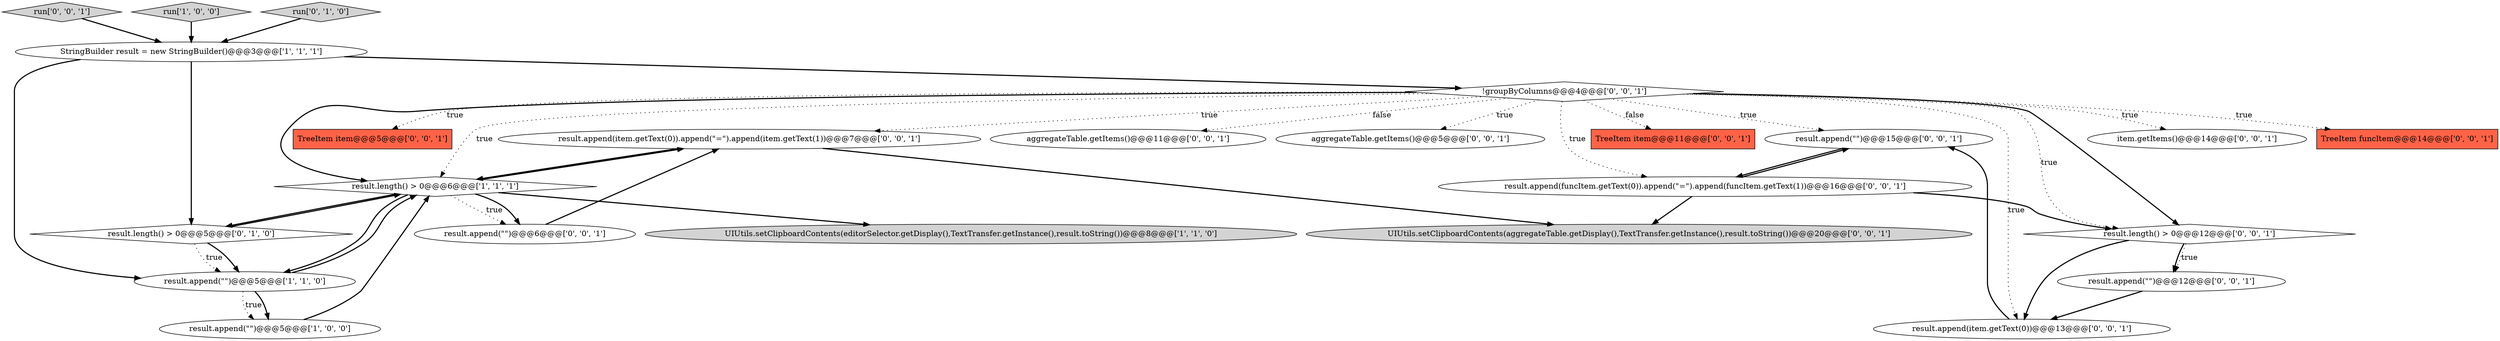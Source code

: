 digraph {
21 [style = filled, label = "item.getItems()@@@14@@@['0', '0', '1']", fillcolor = white, shape = ellipse image = "AAA0AAABBB3BBB"];
13 [style = filled, label = "run['0', '0', '1']", fillcolor = lightgray, shape = diamond image = "AAA0AAABBB3BBB"];
0 [style = filled, label = "result.append(\"\")@@@5@@@['1', '0', '0']", fillcolor = white, shape = ellipse image = "AAA0AAABBB1BBB"];
9 [style = filled, label = "TreeItem funcItem@@@14@@@['0', '0', '1']", fillcolor = tomato, shape = box image = "AAA0AAABBB3BBB"];
4 [style = filled, label = "StringBuilder result = new StringBuilder()@@@3@@@['1', '1', '1']", fillcolor = white, shape = ellipse image = "AAA0AAABBB1BBB"];
11 [style = filled, label = "result.append(\"\")@@@15@@@['0', '0', '1']", fillcolor = white, shape = ellipse image = "AAA0AAABBB3BBB"];
20 [style = filled, label = "TreeItem item@@@5@@@['0', '0', '1']", fillcolor = tomato, shape = box image = "AAA0AAABBB3BBB"];
6 [style = filled, label = "result.length() > 0@@@5@@@['0', '1', '0']", fillcolor = white, shape = diamond image = "AAA0AAABBB2BBB"];
2 [style = filled, label = "run['1', '0', '0']", fillcolor = lightgray, shape = diamond image = "AAA0AAABBB1BBB"];
19 [style = filled, label = "result.append(item.getText(0)).append(\"=\").append(item.getText(1))@@@7@@@['0', '0', '1']", fillcolor = white, shape = ellipse image = "AAA0AAABBB3BBB"];
16 [style = filled, label = "result.append(item.getText(0))@@@13@@@['0', '0', '1']", fillcolor = white, shape = ellipse image = "AAA0AAABBB3BBB"];
23 [style = filled, label = "aggregateTable.getItems()@@@11@@@['0', '0', '1']", fillcolor = white, shape = ellipse image = "AAA0AAABBB3BBB"];
7 [style = filled, label = "run['0', '1', '0']", fillcolor = lightgray, shape = diamond image = "AAA0AAABBB2BBB"];
12 [style = filled, label = "aggregateTable.getItems()@@@5@@@['0', '0', '1']", fillcolor = white, shape = ellipse image = "AAA0AAABBB3BBB"];
14 [style = filled, label = "result.append(funcItem.getText(0)).append(\"=\").append(funcItem.getText(1))@@@16@@@['0', '0', '1']", fillcolor = white, shape = ellipse image = "AAA0AAABBB3BBB"];
5 [style = filled, label = "result.append(\"\")@@@5@@@['1', '1', '0']", fillcolor = white, shape = ellipse image = "AAA0AAABBB1BBB"];
1 [style = filled, label = "UIUtils.setClipboardContents(editorSelector.getDisplay(),TextTransfer.getInstance(),result.toString())@@@8@@@['1', '1', '0']", fillcolor = lightgray, shape = ellipse image = "AAA0AAABBB1BBB"];
8 [style = filled, label = "result.append(\"\")@@@6@@@['0', '0', '1']", fillcolor = white, shape = ellipse image = "AAA0AAABBB3BBB"];
10 [style = filled, label = "!groupByColumns@@@4@@@['0', '0', '1']", fillcolor = white, shape = diamond image = "AAA0AAABBB3BBB"];
18 [style = filled, label = "TreeItem item@@@11@@@['0', '0', '1']", fillcolor = tomato, shape = box image = "AAA0AAABBB3BBB"];
15 [style = filled, label = "result.append(\"\")@@@12@@@['0', '0', '1']", fillcolor = white, shape = ellipse image = "AAA0AAABBB3BBB"];
3 [style = filled, label = "result.length() > 0@@@6@@@['1', '1', '1']", fillcolor = white, shape = diamond image = "AAA0AAABBB1BBB"];
17 [style = filled, label = "UIUtils.setClipboardContents(aggregateTable.getDisplay(),TextTransfer.getInstance(),result.toString())@@@20@@@['0', '0', '1']", fillcolor = lightgray, shape = ellipse image = "AAA0AAABBB3BBB"];
22 [style = filled, label = "result.length() > 0@@@12@@@['0', '0', '1']", fillcolor = white, shape = diamond image = "AAA0AAABBB3BBB"];
19->3 [style = bold, label=""];
5->0 [style = dotted, label="true"];
4->6 [style = bold, label=""];
14->17 [style = bold, label=""];
2->4 [style = bold, label=""];
13->4 [style = bold, label=""];
10->3 [style = dotted, label="true"];
10->12 [style = dotted, label="true"];
4->5 [style = bold, label=""];
22->16 [style = bold, label=""];
3->8 [style = dotted, label="true"];
0->3 [style = bold, label=""];
22->15 [style = bold, label=""];
10->22 [style = dotted, label="true"];
14->11 [style = bold, label=""];
3->5 [style = bold, label=""];
11->14 [style = bold, label=""];
10->3 [style = bold, label=""];
3->1 [style = bold, label=""];
10->16 [style = dotted, label="true"];
3->6 [style = bold, label=""];
10->18 [style = dotted, label="false"];
10->22 [style = bold, label=""];
6->5 [style = dotted, label="true"];
5->0 [style = bold, label=""];
7->4 [style = bold, label=""];
19->17 [style = bold, label=""];
6->3 [style = bold, label=""];
3->19 [style = bold, label=""];
3->8 [style = bold, label=""];
15->16 [style = bold, label=""];
6->5 [style = bold, label=""];
4->10 [style = bold, label=""];
10->21 [style = dotted, label="true"];
10->23 [style = dotted, label="false"];
5->3 [style = bold, label=""];
10->20 [style = dotted, label="true"];
10->19 [style = dotted, label="true"];
10->11 [style = dotted, label="true"];
16->11 [style = bold, label=""];
10->14 [style = dotted, label="true"];
10->9 [style = dotted, label="true"];
8->19 [style = bold, label=""];
22->15 [style = dotted, label="true"];
14->22 [style = bold, label=""];
}

